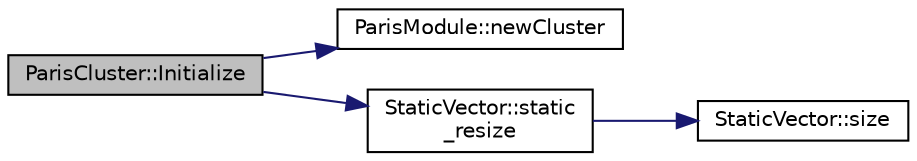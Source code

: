 digraph "ParisCluster::Initialize"
{
 // LATEX_PDF_SIZE
  edge [fontname="Helvetica",fontsize="10",labelfontname="Helvetica",labelfontsize="10"];
  node [fontname="Helvetica",fontsize="10",shape=record];
  rankdir="LR";
  Node1 [label="ParisCluster::Initialize",height=0.2,width=0.4,color="black", fillcolor="grey75", style="filled", fontcolor="black",tooltip=" "];
  Node1 -> Node2 [color="midnightblue",fontsize="10",style="solid",fontname="Helvetica"];
  Node2 [label="ParisModule::newCluster",height=0.2,width=0.4,color="black", fillcolor="white", style="filled",URL="$class_paris_module.html#a1c1e8ac667354498aa9c82c9854ca557",tooltip=" "];
  Node1 -> Node3 [color="midnightblue",fontsize="10",style="solid",fontname="Helvetica"];
  Node3 [label="StaticVector::static\l_resize",height=0.2,width=0.4,color="black", fillcolor="white", style="filled",URL="$class_static_vector.html#ac95270bfba3cd2cd70cc32a91d545381",tooltip=" "];
  Node3 -> Node4 [color="midnightblue",fontsize="10",style="solid",fontname="Helvetica"];
  Node4 [label="StaticVector::size",height=0.2,width=0.4,color="black", fillcolor="white", style="filled",URL="$class_static_vector.html#af9420302bfdf7b76855fce475105226a",tooltip=" "];
}
